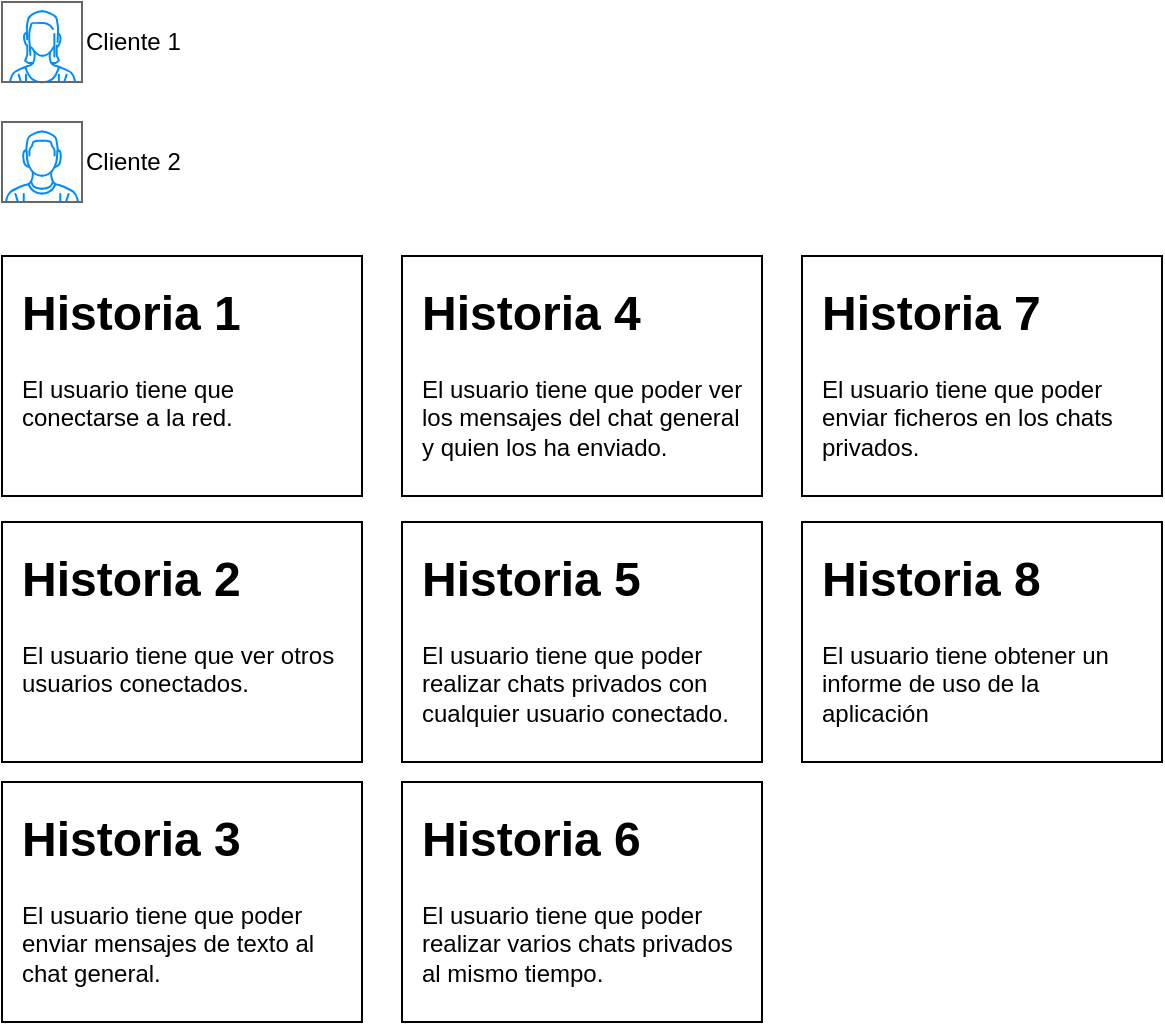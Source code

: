 <mxfile version="26.0.9" pages="2">
  <diagram name="Backlog" id="ibpSCjqeiJIwmJ1oxMrk">
    <mxGraphModel dx="1036" dy="654" grid="1" gridSize="10" guides="1" tooltips="1" connect="1" arrows="1" fold="1" page="1" pageScale="1" pageWidth="827" pageHeight="1169" math="0" shadow="0">
      <root>
        <mxCell id="0" />
        <mxCell id="1" parent="0" />
        <mxCell id="7Kc3XWsI4NXQ4NdzzWup-1" value="&lt;h1 style=&quot;margin-top: 0px;&quot;&gt;Historia 1&lt;/h1&gt;&lt;p&gt;El usuario tiene que conectarse a la red.&lt;br&gt;&lt;/p&gt;" style="text;html=1;whiteSpace=wrap;overflow=hidden;rounded=0;spacingLeft=5;spacingTop=5;spacing=5;spacingBottom=5;spacingRight=5;fillColor=default;strokeColor=default;" parent="1" vertex="1">
          <mxGeometry x="40" y="157" width="180" height="120" as="geometry" />
        </mxCell>
        <mxCell id="7Kc3XWsI4NXQ4NdzzWup-7" value="" style="group" parent="1" connectable="0" vertex="1">
          <mxGeometry x="40" y="30" width="100" height="40" as="geometry" />
        </mxCell>
        <mxCell id="7Kc3XWsI4NXQ4NdzzWup-3" value="" style="verticalLabelPosition=bottom;shadow=0;dashed=0;align=center;html=1;verticalAlign=top;strokeWidth=1;shape=mxgraph.mockup.containers.userFemale;strokeColor=#666666;strokeColor2=#008cff;" parent="7Kc3XWsI4NXQ4NdzzWup-7" vertex="1">
          <mxGeometry width="40" height="40" as="geometry" />
        </mxCell>
        <mxCell id="7Kc3XWsI4NXQ4NdzzWup-4" value="&lt;div&gt;Cliente 1&lt;br&gt;&lt;/div&gt;" style="text;html=1;align=left;verticalAlign=middle;whiteSpace=wrap;rounded=0;" parent="7Kc3XWsI4NXQ4NdzzWup-7" vertex="1">
          <mxGeometry x="40" y="5" width="60" height="30" as="geometry" />
        </mxCell>
        <mxCell id="7Kc3XWsI4NXQ4NdzzWup-8" value="" style="group" parent="1" connectable="0" vertex="1">
          <mxGeometry x="40" y="90" width="100" height="40" as="geometry" />
        </mxCell>
        <mxCell id="7Kc3XWsI4NXQ4NdzzWup-2" value="" style="verticalLabelPosition=bottom;shadow=0;dashed=0;align=center;html=1;verticalAlign=top;strokeWidth=1;shape=mxgraph.mockup.containers.userMale;strokeColor=none;strokeColor2=#008cff;" parent="7Kc3XWsI4NXQ4NdzzWup-8" vertex="1">
          <mxGeometry width="40" height="40" as="geometry" />
        </mxCell>
        <mxCell id="7Kc3XWsI4NXQ4NdzzWup-5" value="&lt;div&gt;Cliente 2&lt;br&gt;&lt;/div&gt;" style="text;html=1;align=left;verticalAlign=middle;whiteSpace=wrap;rounded=0;" parent="7Kc3XWsI4NXQ4NdzzWup-8" vertex="1">
          <mxGeometry x="40" y="5" width="60" height="30" as="geometry" />
        </mxCell>
        <mxCell id="7Kc3XWsI4NXQ4NdzzWup-9" value="&lt;h1 style=&quot;margin-top: 0px;&quot;&gt;Historia 2&lt;br&gt;&lt;/h1&gt;&lt;p&gt;El usuario tiene que ver otros usuarios conectados.&lt;br&gt;&lt;/p&gt;" style="text;html=1;whiteSpace=wrap;overflow=hidden;rounded=0;spacingLeft=5;spacingTop=5;spacing=5;spacingBottom=5;spacingRight=5;fillColor=default;strokeColor=default;" parent="1" vertex="1">
          <mxGeometry x="40" y="290" width="180" height="120" as="geometry" />
        </mxCell>
        <mxCell id="o4K7ytaoeIAk3HAydhIs-1" value="&lt;h1 style=&quot;margin-top: 0px;&quot;&gt;Historia 3&lt;br&gt;&lt;/h1&gt;&lt;p&gt;El usuario tiene que poder enviar mensajes de texto al chat general.&lt;br&gt;&lt;/p&gt;" style="text;html=1;whiteSpace=wrap;overflow=hidden;rounded=0;spacingLeft=5;spacingTop=5;spacing=5;spacingBottom=5;spacingRight=5;fillColor=default;strokeColor=default;" parent="1" vertex="1">
          <mxGeometry x="40" y="420" width="180" height="120" as="geometry" />
        </mxCell>
        <mxCell id="o4K7ytaoeIAk3HAydhIs-2" value="&lt;h1 style=&quot;margin-top: 0px;&quot;&gt;Historia 4&lt;br&gt;&lt;/h1&gt;&lt;p&gt;El usuario tiene que poder ver los mensajes del chat general y quien los ha enviado.&lt;br&gt;&lt;/p&gt;" style="text;html=1;whiteSpace=wrap;overflow=hidden;rounded=0;spacingLeft=5;spacingTop=5;spacing=5;spacingBottom=5;spacingRight=5;fillColor=default;strokeColor=default;" parent="1" vertex="1">
          <mxGeometry x="240" y="157" width="180" height="120" as="geometry" />
        </mxCell>
        <mxCell id="o4K7ytaoeIAk3HAydhIs-3" value="&lt;h1 style=&quot;margin-top: 0px;&quot;&gt;Historia 5&lt;br&gt;&lt;/h1&gt;&lt;p&gt;El usuario tiene que poder realizar chats privados con cualquier usuario conectado.&lt;br&gt;&lt;/p&gt;" style="text;html=1;whiteSpace=wrap;overflow=hidden;rounded=0;spacingLeft=5;spacingTop=5;spacing=5;spacingBottom=5;spacingRight=5;fillColor=default;strokeColor=default;" parent="1" vertex="1">
          <mxGeometry x="240" y="290" width="180" height="120" as="geometry" />
        </mxCell>
        <mxCell id="o4K7ytaoeIAk3HAydhIs-4" value="&lt;h1 style=&quot;margin-top: 0px;&quot;&gt;Historia 6&lt;br&gt;&lt;/h1&gt;&lt;p&gt;El usuario tiene que poder realizar varios chats privados al mismo tiempo.&lt;br&gt;&lt;/p&gt;" style="text;html=1;whiteSpace=wrap;overflow=hidden;rounded=0;spacingLeft=5;spacingTop=5;spacing=5;spacingBottom=5;spacingRight=5;fillColor=default;strokeColor=default;" parent="1" vertex="1">
          <mxGeometry x="240" y="420" width="180" height="120" as="geometry" />
        </mxCell>
        <mxCell id="o4K7ytaoeIAk3HAydhIs-5" value="&lt;h1 style=&quot;margin-top: 0px;&quot;&gt;Historia 7&lt;br&gt;&lt;/h1&gt;&lt;p&gt;El usuario tiene que poder enviar ficheros en los chats privados.&lt;br&gt;&lt;/p&gt;" style="text;html=1;whiteSpace=wrap;overflow=hidden;rounded=0;spacingLeft=5;spacingTop=5;spacing=5;spacingBottom=5;spacingRight=5;fillColor=default;strokeColor=default;" parent="1" vertex="1">
          <mxGeometry x="440" y="157" width="180" height="120" as="geometry" />
        </mxCell>
        <mxCell id="BCOmAb-5vLjIJO0vkod6-1" value="&lt;h1 style=&quot;margin-top: 0px;&quot;&gt;Historia 8&lt;/h1&gt;&lt;p&gt;El usuario tiene obtener un informe de uso de la aplicación&lt;/p&gt;" style="text;html=1;whiteSpace=wrap;overflow=hidden;rounded=0;spacingLeft=5;spacingTop=5;spacing=5;spacingBottom=5;spacingRight=5;fillColor=default;strokeColor=default;" parent="1" vertex="1">
          <mxGeometry x="440" y="290" width="180" height="120" as="geometry" />
        </mxCell>
      </root>
    </mxGraphModel>
  </diagram>
  <diagram id="dIf-6CehBCPpUC1TRIqf" name="Sprintlog">
    <mxGraphModel dx="1480" dy="934" grid="1" gridSize="10" guides="1" tooltips="1" connect="1" arrows="1" fold="1" page="1" pageScale="1" pageWidth="827" pageHeight="1169" math="0" shadow="0">
      <root>
        <mxCell id="0" />
        <mxCell id="1" parent="0" />
        <mxCell id="BkJ7PJmJJigi_aSFNLdy-1" value="&lt;h1 style=&quot;margin-top: 0px;&quot;&gt;&lt;font style=&quot;font-size: 16px;&quot;&gt;Tarea 1.1&lt;/font&gt;&lt;/h1&gt;&lt;p&gt;Hacer una App en Java que envíe un paquete de Broadcast a la red con un nombre de usuario.&lt;/p&gt;" style="text;html=1;whiteSpace=wrap;overflow=hidden;rounded=0;spacingLeft=5;spacingTop=5;spacing=5;spacingBottom=5;spacingRight=5;fillColor=#60a917;strokeColor=#2D7600;fontColor=#ffffff;" parent="1" vertex="1">
          <mxGeometry x="620" y="420" width="180" height="120" as="geometry" />
        </mxCell>
        <mxCell id="BkJ7PJmJJigi_aSFNLdy-3" value="&lt;h1 style=&quot;margin-top: 0px;&quot;&gt;&lt;font style=&quot;font-size: 16px;&quot;&gt;Tarea 1.2&lt;/font&gt;&lt;/h1&gt;&lt;p&gt;Hacer un Wireframe para una app JavaFX que se conecte a la red (envíe el paquete de broadcast)&lt;/p&gt;" style="text;html=1;whiteSpace=wrap;overflow=hidden;rounded=0;spacingLeft=5;spacingTop=5;spacing=5;spacingBottom=5;spacingRight=5;fillColor=#1ba1e2;strokeColor=#006EAF;fontColor=#ffffff;" parent="1" vertex="1">
          <mxGeometry x="620" y="555" width="180" height="120" as="geometry" />
        </mxCell>
        <mxCell id="Iqgz6M43RzRNZjoqgLr8-1" value="" style="endArrow=none;html=1;rounded=0;" parent="1" edge="1">
          <mxGeometry width="50" height="50" relative="1" as="geometry">
            <mxPoint x="280" y="1110" as="sourcePoint" />
            <mxPoint x="281" y="158" as="targetPoint" />
          </mxGeometry>
        </mxCell>
        <mxCell id="Iqgz6M43RzRNZjoqgLr8-2" value="" style="endArrow=none;html=1;rounded=0;" parent="1" edge="1">
          <mxGeometry width="50" height="50" relative="1" as="geometry">
            <mxPoint x="560" y="970" as="sourcePoint" />
            <mxPoint x="561" y="150" as="targetPoint" />
          </mxGeometry>
        </mxCell>
        <mxCell id="Iqgz6M43RzRNZjoqgLr8-3" value="PENDIENTE" style="text;html=1;align=center;verticalAlign=middle;whiteSpace=wrap;rounded=0;fontStyle=1" parent="1" vertex="1">
          <mxGeometry x="90" y="130" width="100" height="30" as="geometry" />
        </mxCell>
        <mxCell id="Iqgz6M43RzRNZjoqgLr8-4" value="HACIENDO" style="text;html=1;align=center;verticalAlign=middle;whiteSpace=wrap;rounded=0;fontStyle=1" parent="1" vertex="1">
          <mxGeometry x="370" y="130" width="100" height="30" as="geometry" />
        </mxCell>
        <mxCell id="Iqgz6M43RzRNZjoqgLr8-5" value="TERMINADO" style="text;html=1;align=center;verticalAlign=middle;whiteSpace=wrap;rounded=0;fontStyle=1" parent="1" vertex="1">
          <mxGeometry x="650" y="130" width="100" height="30" as="geometry" />
        </mxCell>
        <mxCell id="Iqgz6M43RzRNZjoqgLr8-7" value="&lt;div align=&quot;left&quot;&gt;&lt;ul&gt;&lt;li&gt;Programado&lt;/li&gt;&lt;li&gt;Documentado&lt;/li&gt;&lt;li&gt;Probado&lt;/li&gt;&lt;li&gt;Integrado&lt;/li&gt;&lt;/ul&gt;&lt;/div&gt;" style="shape=callout;whiteSpace=wrap;html=1;perimeter=calloutPerimeter;align=left;position2=0.36;" parent="1" vertex="1">
          <mxGeometry x="680" y="30" width="140" height="100" as="geometry" />
        </mxCell>
        <mxCell id="LBgsxKphkuaAK5QPwy_K-2" value="Miguel" style="text;html=1;align=left;verticalAlign=middle;whiteSpace=wrap;rounded=0;fillColor=#1ba1e2;strokeColor=#006EAF;fontColor=#ffffff;" parent="1" vertex="1">
          <mxGeometry x="30" y="20" width="90" height="30" as="geometry" />
        </mxCell>
        <mxCell id="LBgsxKphkuaAK5QPwy_K-3" value="Daniel" style="text;html=1;align=left;verticalAlign=middle;whiteSpace=wrap;rounded=0;fillColor=#a20025;fontColor=#ffffff;strokeColor=#6F0000;" parent="1" vertex="1">
          <mxGeometry x="30" y="60" width="90" height="30" as="geometry" />
        </mxCell>
        <mxCell id="LBgsxKphkuaAK5QPwy_K-4" value="Ruben" style="text;html=1;align=left;verticalAlign=middle;whiteSpace=wrap;rounded=0;fillColor=#60a917;strokeColor=#2D7600;fontColor=#ffffff;" parent="1" vertex="1">
          <mxGeometry x="140" y="20" width="90" height="30" as="geometry" />
        </mxCell>
        <mxCell id="8auLFGelF9cu01JbPtdB-1" value="&lt;h1 style=&quot;margin-top: 0px;&quot;&gt;Historia 1&lt;/h1&gt;&lt;p&gt;El usuario tiene que conectarse a la red.&lt;br&gt;&lt;/p&gt;" style="text;html=1;whiteSpace=wrap;overflow=hidden;rounded=0;spacingLeft=5;spacingTop=5;spacing=5;spacingBottom=5;spacingRight=5;fillColor=#f5f5f5;strokeColor=#666666;fontColor=#333333;" parent="1" vertex="1">
          <mxGeometry x="620" y="285" width="180" height="120" as="geometry" />
        </mxCell>
        <mxCell id="BkJ7PJmJJigi_aSFNLdy-2" value="&lt;h1 style=&quot;margin-top: 0px;&quot;&gt;&lt;font style=&quot;font-size: 16px;&quot;&gt;Tarea 2.1&lt;/font&gt;&lt;/h1&gt;&lt;p&gt;Hacer una App en Java que escuche los paquetes de broadcast y muestre el nombre del usario.&lt;/p&gt;" style="text;html=1;whiteSpace=wrap;overflow=hidden;rounded=0;spacingLeft=5;spacingTop=5;spacing=5;spacingBottom=5;spacingRight=5;fillColor=#60a917;strokeColor=#2D7600;fontColor=#ffffff;" parent="1" vertex="1">
          <mxGeometry x="850" y="302" width="180" height="120" as="geometry" />
        </mxCell>
        <mxCell id="BkJ7PJmJJigi_aSFNLdy-4" value="&lt;h1 style=&quot;margin-top: 0px;&quot;&gt;&lt;font style=&quot;font-size: 16px;&quot;&gt;Tarea 2.2&lt;/font&gt;&lt;/h1&gt;&lt;p&gt;Hacer un Wireframe para una app JavaFX escuche la red y muestre los usuarios conectados&lt;/p&gt;" style="text;html=1;whiteSpace=wrap;overflow=hidden;rounded=0;spacingLeft=5;spacingTop=5;spacing=5;spacingBottom=5;spacingRight=5;fillColor=#1ba1e2;strokeColor=#006EAF;fontColor=#ffffff;" parent="1" vertex="1">
          <mxGeometry x="850" y="435" width="180" height="120" as="geometry" />
        </mxCell>
        <mxCell id="BkJ7PJmJJigi_aSFNLdy-5" value="&lt;h1 style=&quot;margin-top: 0px;&quot;&gt;&lt;font style=&quot;font-size: 16px;&quot;&gt;Tarea 3.1&lt;/font&gt;&lt;/h1&gt;&lt;p&gt;Unir ambos Wireframes (T1.2 y T.2.2) y hacer un Wireframe común.&lt;/p&gt;" style="text;html=1;whiteSpace=wrap;overflow=hidden;rounded=0;spacingLeft=5;spacingTop=5;spacing=5;spacingBottom=5;spacingRight=5;fillColor=#1ba1e2;strokeColor=#006EAF;fontColor=#ffffff;" parent="1" vertex="1">
          <mxGeometry x="1100" y="370" width="180" height="120" as="geometry" />
        </mxCell>
        <mxCell id="BkJ7PJmJJigi_aSFNLdy-6" value="&lt;h1 style=&quot;margin-top: 0px;&quot;&gt;&lt;font style=&quot;font-size: 16px;&quot;&gt;Tarea 3.2&lt;/font&gt;&lt;/h1&gt;&lt;p&gt;Hacer una app de JavaFX que haga H1 y H2&lt;/p&gt;" style="text;html=1;whiteSpace=wrap;overflow=hidden;rounded=0;spacingLeft=5;spacingTop=5;spacing=5;spacingBottom=5;spacingRight=5;fillColor=#60a917;strokeColor=#2D7600;fontColor=#ffffff;" parent="1" vertex="1">
          <mxGeometry x="1100" y="500" width="180" height="120" as="geometry" />
        </mxCell>
        <mxCell id="BkJ7PJmJJigi_aSFNLdy-7" value="&lt;h1 style=&quot;margin-top: 0px;&quot;&gt;&lt;font style=&quot;font-size: 16px;&quot;&gt;Tarea 3.3&lt;/font&gt;&lt;/h1&gt;&lt;p&gt;Documentar la app con Javadoc. Generar la documentación. Crea la portada en HTML para el Manual del Programador&lt;/p&gt;" style="text;html=1;whiteSpace=wrap;overflow=hidden;rounded=0;spacingLeft=5;spacingTop=5;spacing=5;spacingBottom=5;spacingRight=5;fillColor=#60a917;strokeColor=#2D7600;fontColor=#ffffff;" parent="1" vertex="1">
          <mxGeometry x="1100" y="640" width="180" height="145" as="geometry" />
        </mxCell>
        <mxCell id="BkJ7PJmJJigi_aSFNLdy-8" value="&lt;h1 style=&quot;margin-top: 0px;&quot;&gt;&lt;font style=&quot;font-size: 16px;&quot;&gt;Tarea 0.1&lt;/font&gt;&lt;/h1&gt;&lt;p&gt;Crear el repositorio en GitHub y compartirlo.&lt;/p&gt;" style="text;html=1;whiteSpace=wrap;overflow=hidden;rounded=0;spacingLeft=5;spacingTop=5;spacing=5;spacingBottom=5;spacingRight=5;fillColor=#1ba1e2;strokeColor=#006EAF;fontColor=#ffffff;" parent="1" vertex="1">
          <mxGeometry x="620" y="170" width="180" height="100" as="geometry" />
        </mxCell>
        <mxCell id="BkJ7PJmJJigi_aSFNLdy-9" value="&lt;h1 style=&quot;margin-top: 0px;&quot;&gt;&lt;font style=&quot;font-size: 16px;&quot;&gt;Tarea 3.4&lt;/font&gt;&lt;/h1&gt;&lt;p&gt;Aprovechar los Wireframes para iniciar el documento del Manual de Usuario&lt;/p&gt;" style="text;html=1;whiteSpace=wrap;overflow=hidden;rounded=0;spacingLeft=5;spacingTop=5;spacing=5;spacingBottom=5;spacingRight=5;fillColor=#60a917;strokeColor=#2D7600;fontColor=#ffffff;" parent="1" vertex="1">
          <mxGeometry x="340" y="182" width="180" height="120" as="geometry" />
        </mxCell>
        <mxCell id="BkJ7PJmJJigi_aSFNLdy-10" value="&lt;h1 style=&quot;margin-top: 0px;&quot;&gt;&lt;font style=&quot;font-size: 16px;&quot;&gt;Tarea Cierre S2&lt;/font&gt;&lt;/h1&gt;&lt;p&gt;Unir las ramas. Empaquetar la app. Realizar pruebas finales.&lt;/p&gt;" style="text;html=1;whiteSpace=wrap;overflow=hidden;rounded=0;spacingLeft=5;spacingTop=5;spacing=5;spacingBottom=5;spacingRight=5;fillColor=default;strokeColor=default;" parent="1" vertex="1">
          <mxGeometry x="30" y="980" width="180" height="120" as="geometry" />
        </mxCell>
        <mxCell id="8auLFGelF9cu01JbPtdB-2" value="&lt;h1 style=&quot;margin-top: 0px;&quot;&gt;Historia 2&lt;br&gt;&lt;/h1&gt;&lt;p&gt;El usuario tiene que ver otros usuarios conectados.&lt;br&gt;&lt;/p&gt;" style="text;html=1;whiteSpace=wrap;overflow=hidden;rounded=0;spacingLeft=5;spacingTop=5;spacing=5;spacingBottom=5;spacingRight=5;fillColor=#f5f5f5;strokeColor=#666666;fontColor=#333333;" parent="1" vertex="1">
          <mxGeometry x="850" y="170" width="180" height="120" as="geometry" />
        </mxCell>
        <mxCell id="KfshLL4tCHfJaPdZabus-1" value="&lt;h1 style=&quot;margin-top: 0px;&quot;&gt;Historia 3&lt;br&gt;&lt;/h1&gt;&lt;p&gt;El usuario tiene que poder enviar mensajes de texto al chat general.&lt;br&gt;&lt;/p&gt;" style="text;html=1;whiteSpace=wrap;overflow=hidden;rounded=0;spacingLeft=5;spacingTop=5;spacing=5;spacingBottom=5;spacingRight=5;fillColor=default;strokeColor=default;" parent="1" vertex="1">
          <mxGeometry x="1100" y="170" width="180" height="120" as="geometry" />
        </mxCell>
        <mxCell id="KfshLL4tCHfJaPdZabus-2" value="&lt;h1 style=&quot;margin-top: 0px;&quot;&gt;Historia 4&lt;br&gt;&lt;/h1&gt;&lt;p&gt;El usuario tiene que poder ver los mensajes del chat general y quien los ha enviado.&lt;br&gt;&lt;/p&gt;" style="text;html=1;whiteSpace=wrap;overflow=hidden;rounded=0;spacingLeft=5;spacingTop=5;spacing=5;spacingBottom=5;spacingRight=5;fillColor=default;strokeColor=default;" parent="1" vertex="1">
          <mxGeometry x="1350" y="180" width="180" height="120" as="geometry" />
        </mxCell>
        <mxCell id="KfshLL4tCHfJaPdZabus-3" value="&lt;h1 style=&quot;margin-top: 0px;&quot;&gt;&lt;font style=&quot;font-size: 16px;&quot;&gt;Tarea 4.1&lt;/font&gt;&lt;/h1&gt;&lt;p&gt;Crear el Wireframe y el Mockup&lt;/p&gt;" style="text;html=1;whiteSpace=wrap;overflow=hidden;rounded=0;spacingLeft=5;spacingTop=5;spacing=5;spacingBottom=5;spacingRight=5;fillColor=#60a917;strokeColor=#2D7600;fontColor=#ffffff;" parent="1" vertex="1">
          <mxGeometry x="1350" y="320" width="180" height="100" as="geometry" />
        </mxCell>
        <mxCell id="KfshLL4tCHfJaPdZabus-4" value="&lt;h1 style=&quot;margin-top: 0px;&quot;&gt;&lt;font style=&quot;font-size: 16px;&quot;&gt;Tarea 3.1&lt;/font&gt;&lt;/h1&gt;&lt;p&gt;Crear el Wireframe y el Mockup&lt;/p&gt;" style="text;html=1;whiteSpace=wrap;overflow=hidden;rounded=0;spacingLeft=5;spacingTop=5;spacing=5;spacingBottom=5;spacingRight=5;fillColor=#60a917;strokeColor=#2D7600;fontColor=#ffffff;" parent="1" vertex="1">
          <mxGeometry x="1100" y="285" width="180" height="100" as="geometry" />
        </mxCell>
        <mxCell id="KfshLL4tCHfJaPdZabus-5" value="&lt;h1 style=&quot;margin-top: 0px;&quot;&gt;&lt;font style=&quot;font-size: 16px;&quot;&gt;Tarea 4.2&lt;/font&gt;&lt;/h1&gt;&lt;p&gt;Programar en JavaFX&lt;/p&gt;" style="text;html=1;whiteSpace=wrap;overflow=hidden;rounded=0;spacingLeft=5;spacingTop=5;spacing=5;spacingBottom=5;spacingRight=5;fillColor=#60a917;strokeColor=#2D7600;fontColor=#ffffff;" parent="1" vertex="1">
          <mxGeometry x="1330" y="770" width="180" height="100" as="geometry" />
        </mxCell>
        <mxCell id="KfshLL4tCHfJaPdZabus-6" value="&lt;h1 style=&quot;margin-top: 0px;&quot;&gt;&lt;font style=&quot;font-size: 16px;&quot;&gt;Tarea 3.2&lt;/font&gt;&lt;/h1&gt;&lt;p&gt;Programar en JavaFX&lt;/p&gt;" style="text;html=1;whiteSpace=wrap;overflow=hidden;rounded=0;spacingLeft=5;spacingTop=5;spacing=5;spacingBottom=5;spacingRight=5;fillColor=#1ba1e2;strokeColor=#006EAF;fontColor=#ffffff;" parent="1" vertex="1">
          <mxGeometry x="1100" y="800" width="180" height="100" as="geometry" />
        </mxCell>
        <mxCell id="KfshLL4tCHfJaPdZabus-7" value="&lt;h1 style=&quot;margin-top: 0px;&quot;&gt;&lt;font style=&quot;font-size: 16px;&quot;&gt;Tarea 4.3&lt;/font&gt;&lt;/h1&gt;&lt;p&gt;Documentar el código&lt;/p&gt;" style="text;html=1;whiteSpace=wrap;overflow=hidden;rounded=0;spacingLeft=5;spacingTop=5;spacing=5;spacingBottom=5;spacingRight=5;fillColor=#1ba1e2;strokeColor=#006EAF;fontColor=#ffffff;" parent="1" vertex="1">
          <mxGeometry x="1330" y="890" width="180" height="100" as="geometry" />
        </mxCell>
        <mxCell id="KfshLL4tCHfJaPdZabus-8" value="&lt;h1 style=&quot;margin-top: 0px;&quot;&gt;&lt;font style=&quot;font-size: 16px;&quot;&gt;Tarea 3.3&lt;/font&gt;&lt;/h1&gt;&lt;p&gt;Documentar el código&lt;/p&gt;" style="text;html=1;whiteSpace=wrap;overflow=hidden;rounded=0;spacingLeft=5;spacingTop=5;spacing=5;spacingBottom=5;spacingRight=5;fillColor=#1ba1e2;strokeColor=#006EAF;fontColor=#ffffff;" parent="1" vertex="1">
          <mxGeometry x="1100" y="930" width="180" height="100" as="geometry" />
        </mxCell>
        <mxCell id="KfshLL4tCHfJaPdZabus-9" value="&lt;h1 style=&quot;margin-top: 0px;&quot;&gt;&lt;font style=&quot;font-size: 16px;&quot;&gt;Tarea 4.4&lt;/font&gt;&lt;/h1&gt;&lt;p&gt;Hacer Manual de Usuario&lt;/p&gt;" style="text;html=1;whiteSpace=wrap;overflow=hidden;rounded=0;spacingLeft=5;spacingTop=5;spacing=5;spacingBottom=5;spacingRight=5;fillColor=#a20025;strokeColor=#6F0000;fontColor=#ffffff;" parent="1" vertex="1">
          <mxGeometry x="340" y="370" width="180" height="100" as="geometry" />
        </mxCell>
        <mxCell id="KfshLL4tCHfJaPdZabus-10" value="&lt;h1 style=&quot;margin-top: 0px;&quot;&gt;&lt;font style=&quot;font-size: 16px;&quot;&gt;Tarea 3.4&lt;/font&gt;&lt;/h1&gt;&lt;p&gt;Hacer Manual de Usuario&lt;/p&gt;" style="text;html=1;whiteSpace=wrap;overflow=hidden;rounded=0;spacingLeft=5;spacingTop=5;spacing=5;spacingBottom=5;spacingRight=5;fillColor=#a20025;strokeColor=#6F0000;fontColor=#ffffff;" parent="1" vertex="1">
          <mxGeometry x="1100" y="1050" width="180" height="100" as="geometry" />
        </mxCell>
        <mxCell id="KfshLL4tCHfJaPdZabus-11" value="&lt;h1 style=&quot;margin-top: 0px;&quot;&gt;&lt;font style=&quot;font-size: 16px;&quot;&gt;Tarea 3.5&lt;/font&gt;&lt;/h1&gt;&lt;p&gt;Realizar pruebas unitarias.&lt;/p&gt;" style="text;html=1;whiteSpace=wrap;overflow=hidden;rounded=0;spacingLeft=5;spacingTop=5;spacing=5;spacingBottom=5;spacingRight=5;fillColor=#a20025;strokeColor=#6F0000;fontColor=#ffffff;" parent="1" vertex="1">
          <mxGeometry x="1100" y="1180" width="180" height="100" as="geometry" />
        </mxCell>
        <mxCell id="KfshLL4tCHfJaPdZabus-12" value="&lt;h1 style=&quot;margin-top: 0px;&quot;&gt;&lt;font style=&quot;font-size: 16px;&quot;&gt;Tarea 4.5&lt;/font&gt;&lt;/h1&gt;&lt;p&gt;Realizar pruebas unitarias.&lt;/p&gt;" style="text;html=1;whiteSpace=wrap;overflow=hidden;rounded=0;spacingLeft=5;spacingTop=5;spacing=5;spacingBottom=5;spacingRight=5;fillColor=#a20025;strokeColor=#6F0000;fontColor=#ffffff;" parent="1" vertex="1">
          <mxGeometry x="1330" y="1020" width="180" height="100" as="geometry" />
        </mxCell>
        <mxCell id="opxPqZAiheBvGZN8BQdN-4" value="Miguel" style="text;html=1;align=left;verticalAlign=middle;whiteSpace=wrap;rounded=0;fillColor=#1ba1e2;strokeColor=#006EAF;fontColor=#ffffff;" parent="1" vertex="1">
          <mxGeometry x="870" y="70" width="90" height="30" as="geometry" />
        </mxCell>
        <mxCell id="opxPqZAiheBvGZN8BQdN-5" value="Daniel" style="text;html=1;align=left;verticalAlign=middle;whiteSpace=wrap;rounded=0;fillColor=#a20025;fontColor=#ffffff;strokeColor=#6F0000;" parent="1" vertex="1">
          <mxGeometry x="870" y="110" width="90" height="30" as="geometry" />
        </mxCell>
        <mxCell id="opxPqZAiheBvGZN8BQdN-6" value="Ruben" style="text;html=1;align=left;verticalAlign=middle;whiteSpace=wrap;rounded=0;fillColor=#60a917;strokeColor=#2D7600;fontColor=#ffffff;" parent="1" vertex="1">
          <mxGeometry x="980" y="70" width="90" height="30" as="geometry" />
        </mxCell>
      </root>
    </mxGraphModel>
  </diagram>
</mxfile>
